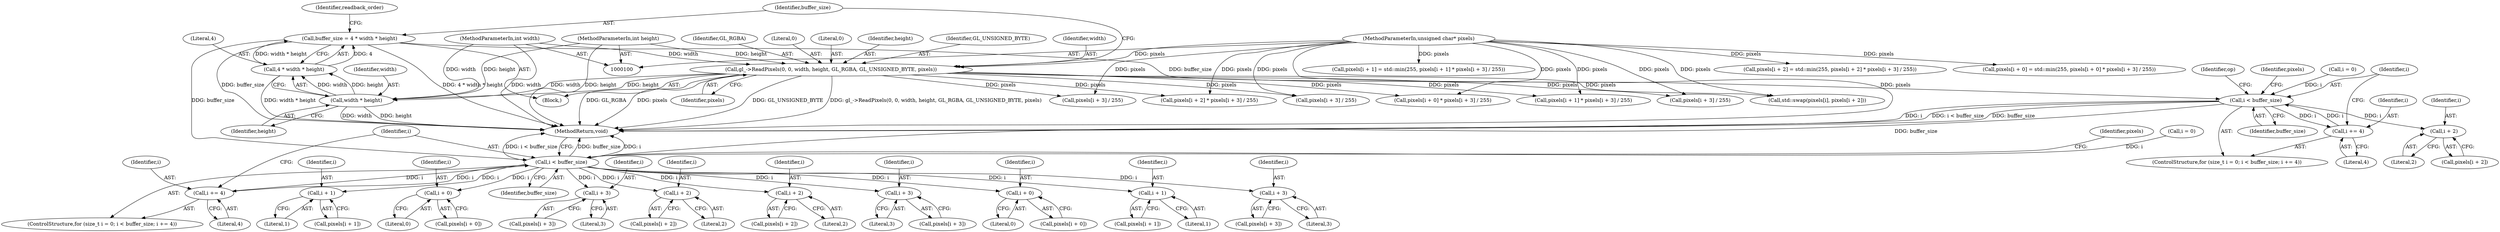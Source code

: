 digraph "0_Chrome_f6ac1dba5e36f338a490752a2cbef3339096d9fe_4@integer" {
"1000140" [label="(Call,buffer_size = 4 * width * height)"];
"1000142" [label="(Call,4 * width * height)"];
"1000144" [label="(Call,width * height)"];
"1000131" [label="(Call,gl_->ReadPixels(0, 0, width, height, GL_RGBA, GL_UNSIGNED_BYTE, pixels))"];
"1000102" [label="(MethodParameterIn,int width)"];
"1000103" [label="(MethodParameterIn,int height)"];
"1000101" [label="(MethodParameterIn,unsigned char* pixels)"];
"1000157" [label="(Call,i < buffer_size)"];
"1000160" [label="(Call,i += 4)"];
"1000170" [label="(Call,i + 2)"];
"1000183" [label="(Call,i < buffer_size)"];
"1000186" [label="(Call,i += 4)"];
"1000193" [label="(Call,i + 0)"];
"1000201" [label="(Call,i + 0)"];
"1000207" [label="(Call,i + 3)"];
"1000214" [label="(Call,i + 1)"];
"1000222" [label="(Call,i + 1)"];
"1000228" [label="(Call,i + 3)"];
"1000235" [label="(Call,i + 2)"];
"1000243" [label="(Call,i + 2)"];
"1000249" [label="(Call,i + 3)"];
"1000175" [label="(Identifier,op)"];
"1000131" [label="(Call,gl_->ReadPixels(0, 0, width, height, GL_RGBA, GL_UNSIGNED_BYTE, pixels))"];
"1000249" [label="(Call,i + 3)"];
"1000188" [label="(Literal,4)"];
"1000166" [label="(Identifier,pixels)"];
"1000145" [label="(Identifier,width)"];
"1000194" [label="(Identifier,i)"];
"1000183" [label="(Call,i < buffer_size)"];
"1000198" [label="(Call,pixels[i + 0] * pixels[i + 3] / 255)"];
"1000102" [label="(MethodParameterIn,int width)"];
"1000159" [label="(Identifier,buffer_size)"];
"1000223" [label="(Identifier,i)"];
"1000240" [label="(Call,pixels[i + 2] * pixels[i + 3] / 255)"];
"1000247" [label="(Call,pixels[i + 3])"];
"1000215" [label="(Identifier,i)"];
"1000138" [label="(Identifier,pixels)"];
"1000250" [label="(Identifier,i)"];
"1000208" [label="(Identifier,i)"];
"1000228" [label="(Call,i + 3)"];
"1000222" [label="(Call,i + 1)"];
"1000146" [label="(Identifier,height)"];
"1000204" [label="(Call,pixels[i + 3] / 255)"];
"1000184" [label="(Identifier,i)"];
"1000233" [label="(Call,pixels[i + 2])"];
"1000205" [label="(Call,pixels[i + 3])"];
"1000211" [label="(Call,pixels[i + 1] = std::min(255, pixels[i + 1] * pixels[i + 3] / 255))"];
"1000187" [label="(Identifier,i)"];
"1000143" [label="(Literal,4)"];
"1000142" [label="(Call,4 * width * height)"];
"1000135" [label="(Identifier,height)"];
"1000192" [label="(Identifier,pixels)"];
"1000214" [label="(Call,i + 1)"];
"1000251" [label="(Literal,3)"];
"1000232" [label="(Call,pixels[i + 2] = std::min(255, pixels[i + 2] * pixels[i + 3] / 255))"];
"1000243" [label="(Call,i + 2)"];
"1000103" [label="(MethodParameterIn,int height)"];
"1000178" [label="(ControlStructure,for (size_t i = 0; i < buffer_size; i += 4))"];
"1000230" [label="(Literal,3)"];
"1000158" [label="(Identifier,i)"];
"1000195" [label="(Literal,0)"];
"1000229" [label="(Identifier,i)"];
"1000137" [label="(Identifier,GL_UNSIGNED_BYTE)"];
"1000207" [label="(Call,i + 3)"];
"1000236" [label="(Identifier,i)"];
"1000149" [label="(Identifier,readback_order)"];
"1000164" [label="(Call,std::swap(pixels[i], pixels[i + 2]))"];
"1000160" [label="(Call,i += 4)"];
"1000134" [label="(Identifier,width)"];
"1000132" [label="(Literal,0)"];
"1000235" [label="(Call,i + 2)"];
"1000244" [label="(Identifier,i)"];
"1000209" [label="(Literal,3)"];
"1000171" [label="(Identifier,i)"];
"1000133" [label="(Literal,0)"];
"1000237" [label="(Literal,2)"];
"1000219" [label="(Call,pixels[i + 1] * pixels[i + 3] / 255)"];
"1000162" [label="(Literal,4)"];
"1000260" [label="(MethodReturn,void)"];
"1000152" [label="(ControlStructure,for (size_t i = 0; i < buffer_size; i += 4))"];
"1000201" [label="(Call,i + 0)"];
"1000141" [label="(Identifier,buffer_size)"];
"1000203" [label="(Literal,0)"];
"1000241" [label="(Call,pixels[i + 2])"];
"1000220" [label="(Call,pixels[i + 1])"];
"1000140" [label="(Call,buffer_size = 4 * width * height)"];
"1000191" [label="(Call,pixels[i + 0])"];
"1000224" [label="(Literal,1)"];
"1000168" [label="(Call,pixels[i + 2])"];
"1000144" [label="(Call,width * height)"];
"1000193" [label="(Call,i + 0)"];
"1000185" [label="(Identifier,buffer_size)"];
"1000216" [label="(Literal,1)"];
"1000245" [label="(Literal,2)"];
"1000190" [label="(Call,pixels[i + 0] = std::min(255, pixels[i + 0] * pixels[i + 3] / 255))"];
"1000226" [label="(Call,pixels[i + 3])"];
"1000161" [label="(Identifier,i)"];
"1000180" [label="(Call,i = 0)"];
"1000101" [label="(MethodParameterIn,unsigned char* pixels)"];
"1000170" [label="(Call,i + 2)"];
"1000154" [label="(Call,i = 0)"];
"1000202" [label="(Identifier,i)"];
"1000186" [label="(Call,i += 4)"];
"1000172" [label="(Literal,2)"];
"1000106" [label="(Block,)"];
"1000212" [label="(Call,pixels[i + 1])"];
"1000199" [label="(Call,pixels[i + 0])"];
"1000157" [label="(Call,i < buffer_size)"];
"1000225" [label="(Call,pixels[i + 3] / 255)"];
"1000246" [label="(Call,pixels[i + 3] / 255)"];
"1000136" [label="(Identifier,GL_RGBA)"];
"1000140" -> "1000106"  [label="AST: "];
"1000140" -> "1000142"  [label="CFG: "];
"1000141" -> "1000140"  [label="AST: "];
"1000142" -> "1000140"  [label="AST: "];
"1000149" -> "1000140"  [label="CFG: "];
"1000140" -> "1000260"  [label="DDG: 4 * width * height"];
"1000140" -> "1000260"  [label="DDG: buffer_size"];
"1000142" -> "1000140"  [label="DDG: 4"];
"1000142" -> "1000140"  [label="DDG: width * height"];
"1000140" -> "1000157"  [label="DDG: buffer_size"];
"1000140" -> "1000183"  [label="DDG: buffer_size"];
"1000142" -> "1000144"  [label="CFG: "];
"1000143" -> "1000142"  [label="AST: "];
"1000144" -> "1000142"  [label="AST: "];
"1000142" -> "1000260"  [label="DDG: width * height"];
"1000144" -> "1000142"  [label="DDG: width"];
"1000144" -> "1000142"  [label="DDG: height"];
"1000144" -> "1000146"  [label="CFG: "];
"1000145" -> "1000144"  [label="AST: "];
"1000146" -> "1000144"  [label="AST: "];
"1000144" -> "1000260"  [label="DDG: width"];
"1000144" -> "1000260"  [label="DDG: height"];
"1000131" -> "1000144"  [label="DDG: width"];
"1000131" -> "1000144"  [label="DDG: height"];
"1000102" -> "1000144"  [label="DDG: width"];
"1000103" -> "1000144"  [label="DDG: height"];
"1000131" -> "1000106"  [label="AST: "];
"1000131" -> "1000138"  [label="CFG: "];
"1000132" -> "1000131"  [label="AST: "];
"1000133" -> "1000131"  [label="AST: "];
"1000134" -> "1000131"  [label="AST: "];
"1000135" -> "1000131"  [label="AST: "];
"1000136" -> "1000131"  [label="AST: "];
"1000137" -> "1000131"  [label="AST: "];
"1000138" -> "1000131"  [label="AST: "];
"1000141" -> "1000131"  [label="CFG: "];
"1000131" -> "1000260"  [label="DDG: GL_RGBA"];
"1000131" -> "1000260"  [label="DDG: pixels"];
"1000131" -> "1000260"  [label="DDG: GL_UNSIGNED_BYTE"];
"1000131" -> "1000260"  [label="DDG: gl_->ReadPixels(0, 0, width, height, GL_RGBA, GL_UNSIGNED_BYTE, pixels)"];
"1000102" -> "1000131"  [label="DDG: width"];
"1000103" -> "1000131"  [label="DDG: height"];
"1000101" -> "1000131"  [label="DDG: pixels"];
"1000131" -> "1000164"  [label="DDG: pixels"];
"1000131" -> "1000198"  [label="DDG: pixels"];
"1000131" -> "1000204"  [label="DDG: pixels"];
"1000131" -> "1000219"  [label="DDG: pixels"];
"1000131" -> "1000225"  [label="DDG: pixels"];
"1000131" -> "1000240"  [label="DDG: pixels"];
"1000131" -> "1000246"  [label="DDG: pixels"];
"1000102" -> "1000100"  [label="AST: "];
"1000102" -> "1000260"  [label="DDG: width"];
"1000103" -> "1000100"  [label="AST: "];
"1000103" -> "1000260"  [label="DDG: height"];
"1000101" -> "1000100"  [label="AST: "];
"1000101" -> "1000260"  [label="DDG: pixels"];
"1000101" -> "1000164"  [label="DDG: pixels"];
"1000101" -> "1000190"  [label="DDG: pixels"];
"1000101" -> "1000198"  [label="DDG: pixels"];
"1000101" -> "1000204"  [label="DDG: pixels"];
"1000101" -> "1000211"  [label="DDG: pixels"];
"1000101" -> "1000219"  [label="DDG: pixels"];
"1000101" -> "1000225"  [label="DDG: pixels"];
"1000101" -> "1000232"  [label="DDG: pixels"];
"1000101" -> "1000240"  [label="DDG: pixels"];
"1000101" -> "1000246"  [label="DDG: pixels"];
"1000157" -> "1000152"  [label="AST: "];
"1000157" -> "1000159"  [label="CFG: "];
"1000158" -> "1000157"  [label="AST: "];
"1000159" -> "1000157"  [label="AST: "];
"1000166" -> "1000157"  [label="CFG: "];
"1000175" -> "1000157"  [label="CFG: "];
"1000157" -> "1000260"  [label="DDG: i < buffer_size"];
"1000157" -> "1000260"  [label="DDG: buffer_size"];
"1000157" -> "1000260"  [label="DDG: i"];
"1000154" -> "1000157"  [label="DDG: i"];
"1000160" -> "1000157"  [label="DDG: i"];
"1000157" -> "1000160"  [label="DDG: i"];
"1000157" -> "1000170"  [label="DDG: i"];
"1000157" -> "1000183"  [label="DDG: buffer_size"];
"1000160" -> "1000152"  [label="AST: "];
"1000160" -> "1000162"  [label="CFG: "];
"1000161" -> "1000160"  [label="AST: "];
"1000162" -> "1000160"  [label="AST: "];
"1000158" -> "1000160"  [label="CFG: "];
"1000170" -> "1000168"  [label="AST: "];
"1000170" -> "1000172"  [label="CFG: "];
"1000171" -> "1000170"  [label="AST: "];
"1000172" -> "1000170"  [label="AST: "];
"1000168" -> "1000170"  [label="CFG: "];
"1000183" -> "1000178"  [label="AST: "];
"1000183" -> "1000185"  [label="CFG: "];
"1000184" -> "1000183"  [label="AST: "];
"1000185" -> "1000183"  [label="AST: "];
"1000192" -> "1000183"  [label="CFG: "];
"1000260" -> "1000183"  [label="CFG: "];
"1000183" -> "1000260"  [label="DDG: buffer_size"];
"1000183" -> "1000260"  [label="DDG: i"];
"1000183" -> "1000260"  [label="DDG: i < buffer_size"];
"1000186" -> "1000183"  [label="DDG: i"];
"1000180" -> "1000183"  [label="DDG: i"];
"1000183" -> "1000186"  [label="DDG: i"];
"1000183" -> "1000193"  [label="DDG: i"];
"1000183" -> "1000201"  [label="DDG: i"];
"1000183" -> "1000207"  [label="DDG: i"];
"1000183" -> "1000214"  [label="DDG: i"];
"1000183" -> "1000222"  [label="DDG: i"];
"1000183" -> "1000228"  [label="DDG: i"];
"1000183" -> "1000235"  [label="DDG: i"];
"1000183" -> "1000243"  [label="DDG: i"];
"1000183" -> "1000249"  [label="DDG: i"];
"1000186" -> "1000178"  [label="AST: "];
"1000186" -> "1000188"  [label="CFG: "];
"1000187" -> "1000186"  [label="AST: "];
"1000188" -> "1000186"  [label="AST: "];
"1000184" -> "1000186"  [label="CFG: "];
"1000193" -> "1000191"  [label="AST: "];
"1000193" -> "1000195"  [label="CFG: "];
"1000194" -> "1000193"  [label="AST: "];
"1000195" -> "1000193"  [label="AST: "];
"1000191" -> "1000193"  [label="CFG: "];
"1000201" -> "1000199"  [label="AST: "];
"1000201" -> "1000203"  [label="CFG: "];
"1000202" -> "1000201"  [label="AST: "];
"1000203" -> "1000201"  [label="AST: "];
"1000199" -> "1000201"  [label="CFG: "];
"1000207" -> "1000205"  [label="AST: "];
"1000207" -> "1000209"  [label="CFG: "];
"1000208" -> "1000207"  [label="AST: "];
"1000209" -> "1000207"  [label="AST: "];
"1000205" -> "1000207"  [label="CFG: "];
"1000214" -> "1000212"  [label="AST: "];
"1000214" -> "1000216"  [label="CFG: "];
"1000215" -> "1000214"  [label="AST: "];
"1000216" -> "1000214"  [label="AST: "];
"1000212" -> "1000214"  [label="CFG: "];
"1000222" -> "1000220"  [label="AST: "];
"1000222" -> "1000224"  [label="CFG: "];
"1000223" -> "1000222"  [label="AST: "];
"1000224" -> "1000222"  [label="AST: "];
"1000220" -> "1000222"  [label="CFG: "];
"1000228" -> "1000226"  [label="AST: "];
"1000228" -> "1000230"  [label="CFG: "];
"1000229" -> "1000228"  [label="AST: "];
"1000230" -> "1000228"  [label="AST: "];
"1000226" -> "1000228"  [label="CFG: "];
"1000235" -> "1000233"  [label="AST: "];
"1000235" -> "1000237"  [label="CFG: "];
"1000236" -> "1000235"  [label="AST: "];
"1000237" -> "1000235"  [label="AST: "];
"1000233" -> "1000235"  [label="CFG: "];
"1000243" -> "1000241"  [label="AST: "];
"1000243" -> "1000245"  [label="CFG: "];
"1000244" -> "1000243"  [label="AST: "];
"1000245" -> "1000243"  [label="AST: "];
"1000241" -> "1000243"  [label="CFG: "];
"1000249" -> "1000247"  [label="AST: "];
"1000249" -> "1000251"  [label="CFG: "];
"1000250" -> "1000249"  [label="AST: "];
"1000251" -> "1000249"  [label="AST: "];
"1000247" -> "1000249"  [label="CFG: "];
}
